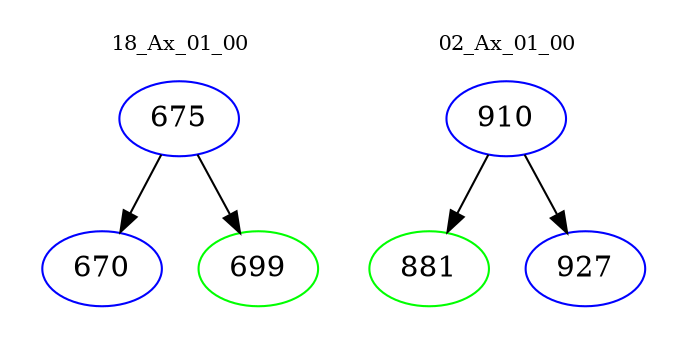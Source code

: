 digraph{
subgraph cluster_0 {
color = white
label = "18_Ax_01_00";
fontsize=10;
T0_675 [label="675", color="blue"]
T0_675 -> T0_670 [color="black"]
T0_670 [label="670", color="blue"]
T0_675 -> T0_699 [color="black"]
T0_699 [label="699", color="green"]
}
subgraph cluster_1 {
color = white
label = "02_Ax_01_00";
fontsize=10;
T1_910 [label="910", color="blue"]
T1_910 -> T1_881 [color="black"]
T1_881 [label="881", color="green"]
T1_910 -> T1_927 [color="black"]
T1_927 [label="927", color="blue"]
}
}
